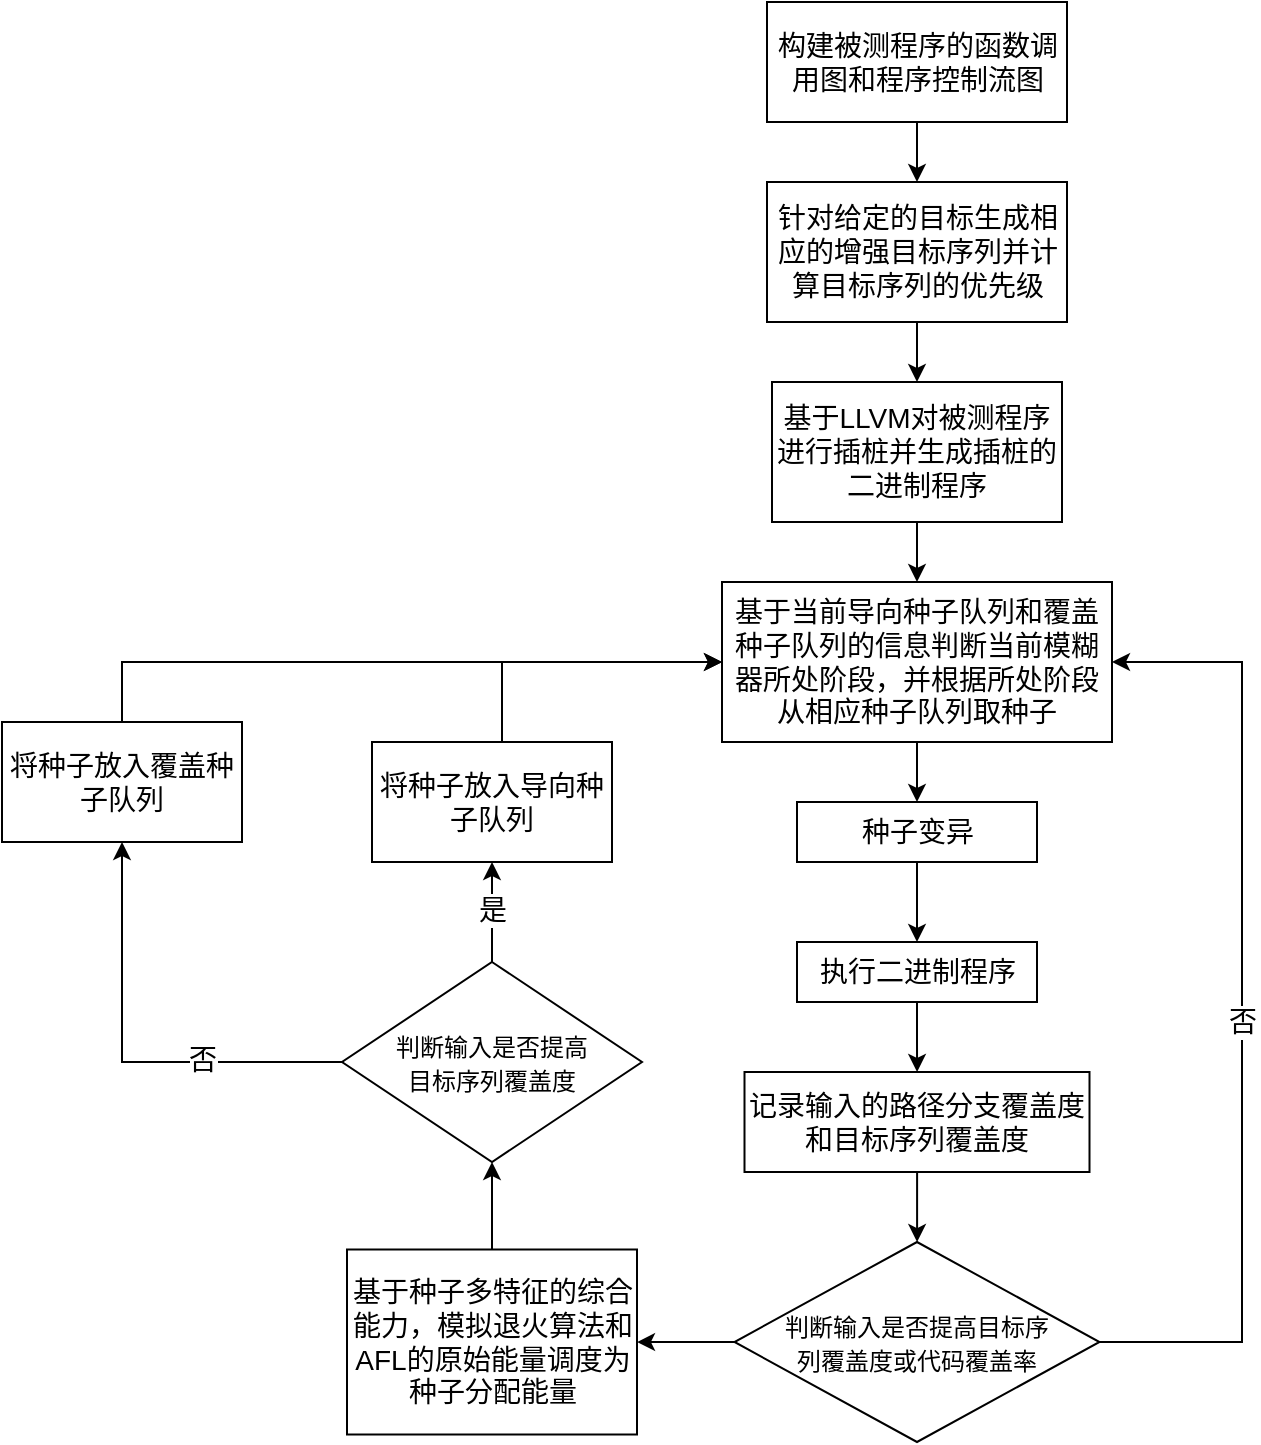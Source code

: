 <mxfile version="15.8.3" type="github">
  <diagram id="C5RBs43oDa-KdzZeNtuy" name="Page-1">
    <mxGraphModel dx="1278" dy="547" grid="1" gridSize="10" guides="1" tooltips="1" connect="1" arrows="1" fold="1" page="1" pageScale="1" pageWidth="827" pageHeight="1169" math="0" shadow="0">
      <root>
        <mxCell id="WIyWlLk6GJQsqaUBKTNV-0" />
        <mxCell id="WIyWlLk6GJQsqaUBKTNV-1" parent="WIyWlLk6GJQsqaUBKTNV-0" />
        <mxCell id="80ifv7xTPTXZvHraHOXA-35" value="" style="edgeStyle=orthogonalEdgeStyle;rounded=0;orthogonalLoop=1;jettySize=auto;html=1;fontSize=14;" parent="WIyWlLk6GJQsqaUBKTNV-1" source="80ifv7xTPTXZvHraHOXA-1" target="80ifv7xTPTXZvHraHOXA-3" edge="1">
          <mxGeometry relative="1" as="geometry" />
        </mxCell>
        <mxCell id="80ifv7xTPTXZvHraHOXA-1" value="构建被测程序的函数调用图和程序控制流图" style="rounded=0;whiteSpace=wrap;html=1;fontSize=14;" parent="WIyWlLk6GJQsqaUBKTNV-1" vertex="1">
          <mxGeometry x="522.5" y="50" width="150" height="60" as="geometry" />
        </mxCell>
        <mxCell id="80ifv7xTPTXZvHraHOXA-36" value="" style="edgeStyle=orthogonalEdgeStyle;rounded=0;orthogonalLoop=1;jettySize=auto;html=1;fontSize=14;" parent="WIyWlLk6GJQsqaUBKTNV-1" source="80ifv7xTPTXZvHraHOXA-3" target="80ifv7xTPTXZvHraHOXA-4" edge="1">
          <mxGeometry relative="1" as="geometry" />
        </mxCell>
        <mxCell id="80ifv7xTPTXZvHraHOXA-3" value="针对给定的目标生成相应的增强目标序列并计算目标序列的优先级" style="rounded=0;whiteSpace=wrap;html=1;fontSize=14;" parent="WIyWlLk6GJQsqaUBKTNV-1" vertex="1">
          <mxGeometry x="522.5" y="140" width="150" height="70" as="geometry" />
        </mxCell>
        <mxCell id="80ifv7xTPTXZvHraHOXA-37" value="" style="edgeStyle=orthogonalEdgeStyle;rounded=0;orthogonalLoop=1;jettySize=auto;html=1;fontSize=14;" parent="WIyWlLk6GJQsqaUBKTNV-1" source="80ifv7xTPTXZvHraHOXA-4" target="80ifv7xTPTXZvHraHOXA-8" edge="1">
          <mxGeometry relative="1" as="geometry" />
        </mxCell>
        <mxCell id="80ifv7xTPTXZvHraHOXA-4" value="基于LLVM对被测程序进行插桩并生成插桩的二进制程序" style="rounded=0;whiteSpace=wrap;html=1;fontSize=14;" parent="WIyWlLk6GJQsqaUBKTNV-1" vertex="1">
          <mxGeometry x="525" y="240" width="145" height="70" as="geometry" />
        </mxCell>
        <mxCell id="80ifv7xTPTXZvHraHOXA-41" value="" style="edgeStyle=orthogonalEdgeStyle;rounded=0;orthogonalLoop=1;jettySize=auto;html=1;fontSize=14;" parent="WIyWlLk6GJQsqaUBKTNV-1" source="80ifv7xTPTXZvHraHOXA-6" target="80ifv7xTPTXZvHraHOXA-11" edge="1">
          <mxGeometry relative="1" as="geometry" />
        </mxCell>
        <mxCell id="80ifv7xTPTXZvHraHOXA-6" value="记录输入的路径分支覆盖度和目标序列覆盖度" style="rounded=0;whiteSpace=wrap;html=1;fontSize=14;" parent="WIyWlLk6GJQsqaUBKTNV-1" vertex="1">
          <mxGeometry x="511.25" y="585" width="172.5" height="50" as="geometry" />
        </mxCell>
        <mxCell id="80ifv7xTPTXZvHraHOXA-38" value="" style="edgeStyle=orthogonalEdgeStyle;rounded=0;orthogonalLoop=1;jettySize=auto;html=1;fontSize=14;entryX=0.5;entryY=0;entryDx=0;entryDy=0;" parent="WIyWlLk6GJQsqaUBKTNV-1" source="80ifv7xTPTXZvHraHOXA-8" target="80ifv7xTPTXZvHraHOXA-9" edge="1">
          <mxGeometry relative="1" as="geometry" />
        </mxCell>
        <mxCell id="80ifv7xTPTXZvHraHOXA-8" value="基于当前导向种子队列和覆盖种子队列的信息判断当前模糊器所处阶段，并根据所处阶段从相应种子队列取种子" style="rounded=0;whiteSpace=wrap;html=1;fontSize=14;" parent="WIyWlLk6GJQsqaUBKTNV-1" vertex="1">
          <mxGeometry x="500" y="340" width="195" height="80" as="geometry" />
        </mxCell>
        <mxCell id="80ifv7xTPTXZvHraHOXA-39" value="" style="edgeStyle=orthogonalEdgeStyle;rounded=0;orthogonalLoop=1;jettySize=auto;html=1;fontSize=14;" parent="WIyWlLk6GJQsqaUBKTNV-1" source="80ifv7xTPTXZvHraHOXA-9" target="80ifv7xTPTXZvHraHOXA-10" edge="1">
          <mxGeometry relative="1" as="geometry" />
        </mxCell>
        <mxCell id="80ifv7xTPTXZvHraHOXA-9" value="种子变异" style="rounded=0;whiteSpace=wrap;html=1;fontSize=14;" parent="WIyWlLk6GJQsqaUBKTNV-1" vertex="1">
          <mxGeometry x="537.5" y="450" width="120" height="30" as="geometry" />
        </mxCell>
        <mxCell id="80ifv7xTPTXZvHraHOXA-40" value="" style="edgeStyle=orthogonalEdgeStyle;rounded=0;orthogonalLoop=1;jettySize=auto;html=1;fontSize=14;" parent="WIyWlLk6GJQsqaUBKTNV-1" source="80ifv7xTPTXZvHraHOXA-10" target="80ifv7xTPTXZvHraHOXA-6" edge="1">
          <mxGeometry relative="1" as="geometry" />
        </mxCell>
        <mxCell id="80ifv7xTPTXZvHraHOXA-10" value="执行二进制程序" style="rounded=0;whiteSpace=wrap;html=1;fontSize=14;" parent="WIyWlLk6GJQsqaUBKTNV-1" vertex="1">
          <mxGeometry x="537.5" y="520" width="120" height="30" as="geometry" />
        </mxCell>
        <mxCell id="80ifv7xTPTXZvHraHOXA-13" style="edgeStyle=orthogonalEdgeStyle;rounded=0;orthogonalLoop=1;jettySize=auto;html=1;fontSize=14;exitX=1;exitY=0.5;exitDx=0;exitDy=0;" parent="WIyWlLk6GJQsqaUBKTNV-1" source="80ifv7xTPTXZvHraHOXA-11" edge="1">
          <mxGeometry relative="1" as="geometry">
            <mxPoint x="695" y="380" as="targetPoint" />
            <Array as="points">
              <mxPoint x="760" y="720" />
              <mxPoint x="760" y="380" />
            </Array>
          </mxGeometry>
        </mxCell>
        <mxCell id="80ifv7xTPTXZvHraHOXA-15" value="否" style="edgeLabel;html=1;align=center;verticalAlign=middle;resizable=0;points=[];fontSize=14;" parent="80ifv7xTPTXZvHraHOXA-13" vertex="1" connectable="0">
          <mxGeometry x="-0.622" y="-1" relative="1" as="geometry">
            <mxPoint x="-1" y="-142" as="offset" />
          </mxGeometry>
        </mxCell>
        <mxCell id="xuo0XvkQwHVUFzEWsE0y-2" value="" style="edgeStyle=orthogonalEdgeStyle;rounded=0;orthogonalLoop=1;jettySize=auto;html=1;" edge="1" parent="WIyWlLk6GJQsqaUBKTNV-1" source="80ifv7xTPTXZvHraHOXA-11" target="80ifv7xTPTXZvHraHOXA-21">
          <mxGeometry relative="1" as="geometry" />
        </mxCell>
        <mxCell id="80ifv7xTPTXZvHraHOXA-11" value="&lt;font style=&quot;font-size: 12px&quot;&gt;判断输入是否提高目标序&lt;br&gt;列覆盖度或代码覆盖率&lt;/font&gt;" style="rhombus;whiteSpace=wrap;html=1;fontSize=14;" parent="WIyWlLk6GJQsqaUBKTNV-1" vertex="1">
          <mxGeometry x="506.25" y="670" width="182.5" height="100" as="geometry" />
        </mxCell>
        <mxCell id="80ifv7xTPTXZvHraHOXA-25" style="edgeStyle=orthogonalEdgeStyle;rounded=0;orthogonalLoop=1;jettySize=auto;html=1;entryX=0.5;entryY=1;entryDx=0;entryDy=0;fontSize=14;" parent="WIyWlLk6GJQsqaUBKTNV-1" source="80ifv7xTPTXZvHraHOXA-16" target="80ifv7xTPTXZvHraHOXA-23" edge="1">
          <mxGeometry relative="1" as="geometry">
            <mxPoint x="200" y="510" as="targetPoint" />
          </mxGeometry>
        </mxCell>
        <mxCell id="80ifv7xTPTXZvHraHOXA-34" value="否" style="edgeLabel;html=1;align=center;verticalAlign=middle;resizable=0;points=[];fontSize=14;" parent="80ifv7xTPTXZvHraHOXA-25" vertex="1" connectable="0">
          <mxGeometry x="-0.36" y="-1" relative="1" as="geometry">
            <mxPoint as="offset" />
          </mxGeometry>
        </mxCell>
        <mxCell id="80ifv7xTPTXZvHraHOXA-31" value="" style="edgeStyle=orthogonalEdgeStyle;rounded=0;orthogonalLoop=1;jettySize=auto;html=1;fontSize=14;entryX=0.5;entryY=1;entryDx=0;entryDy=0;" parent="WIyWlLk6GJQsqaUBKTNV-1" source="80ifv7xTPTXZvHraHOXA-16" target="80ifv7xTPTXZvHraHOXA-24" edge="1">
          <mxGeometry relative="1" as="geometry">
            <Array as="points" />
            <mxPoint x="385" y="530" as="targetPoint" />
          </mxGeometry>
        </mxCell>
        <mxCell id="80ifv7xTPTXZvHraHOXA-33" value="是" style="edgeLabel;html=1;align=center;verticalAlign=middle;resizable=0;points=[];fontSize=14;" parent="80ifv7xTPTXZvHraHOXA-31" vertex="1" connectable="0">
          <mxGeometry x="-0.189" relative="1" as="geometry">
            <mxPoint y="-6" as="offset" />
          </mxGeometry>
        </mxCell>
        <mxCell id="80ifv7xTPTXZvHraHOXA-16" value="&lt;span style=&quot;font-size: 12px&quot;&gt;判断输入是否提高&lt;br&gt;目标序列&lt;/span&gt;&lt;span style=&quot;font-size: 12px&quot;&gt;覆盖度&lt;/span&gt;" style="rhombus;whiteSpace=wrap;html=1;fontSize=14;" parent="WIyWlLk6GJQsqaUBKTNV-1" vertex="1">
          <mxGeometry x="310" y="530" width="150" height="100" as="geometry" />
        </mxCell>
        <mxCell id="xuo0XvkQwHVUFzEWsE0y-3" value="" style="edgeStyle=orthogonalEdgeStyle;rounded=0;orthogonalLoop=1;jettySize=auto;html=1;" edge="1" parent="WIyWlLk6GJQsqaUBKTNV-1" source="80ifv7xTPTXZvHraHOXA-21" target="80ifv7xTPTXZvHraHOXA-16">
          <mxGeometry relative="1" as="geometry" />
        </mxCell>
        <mxCell id="80ifv7xTPTXZvHraHOXA-21" value="&lt;font style=&quot;font-size: 14px&quot;&gt;基于种子多特征的综合能力，模拟退火算法和AFL的原始能量调度为种子分配能量&lt;/font&gt;" style="rounded=0;whiteSpace=wrap;html=1;fontSize=12;" parent="WIyWlLk6GJQsqaUBKTNV-1" vertex="1">
          <mxGeometry x="312.5" y="673.75" width="145" height="92.5" as="geometry" />
        </mxCell>
        <mxCell id="80ifv7xTPTXZvHraHOXA-29" style="edgeStyle=orthogonalEdgeStyle;rounded=0;orthogonalLoop=1;jettySize=auto;html=1;entryX=0;entryY=0.5;entryDx=0;entryDy=0;fontSize=14;" parent="WIyWlLk6GJQsqaUBKTNV-1" source="80ifv7xTPTXZvHraHOXA-23" target="80ifv7xTPTXZvHraHOXA-8" edge="1">
          <mxGeometry relative="1" as="geometry">
            <Array as="points">
              <mxPoint x="200" y="380" />
            </Array>
          </mxGeometry>
        </mxCell>
        <mxCell id="80ifv7xTPTXZvHraHOXA-23" value="将种子放入覆盖种子队列" style="rounded=0;whiteSpace=wrap;html=1;fontSize=14;" parent="WIyWlLk6GJQsqaUBKTNV-1" vertex="1">
          <mxGeometry x="140" y="410" width="120" height="60" as="geometry" />
        </mxCell>
        <mxCell id="80ifv7xTPTXZvHraHOXA-30" style="edgeStyle=orthogonalEdgeStyle;rounded=0;orthogonalLoop=1;jettySize=auto;html=1;entryX=0;entryY=0.5;entryDx=0;entryDy=0;fontSize=14;" parent="WIyWlLk6GJQsqaUBKTNV-1" source="80ifv7xTPTXZvHraHOXA-24" target="80ifv7xTPTXZvHraHOXA-8" edge="1">
          <mxGeometry relative="1" as="geometry">
            <Array as="points">
              <mxPoint x="390" y="380" />
            </Array>
          </mxGeometry>
        </mxCell>
        <mxCell id="80ifv7xTPTXZvHraHOXA-24" value="将种子放入导向种子队列" style="rounded=0;whiteSpace=wrap;html=1;fontSize=14;" parent="WIyWlLk6GJQsqaUBKTNV-1" vertex="1">
          <mxGeometry x="325" y="420" width="120" height="60" as="geometry" />
        </mxCell>
      </root>
    </mxGraphModel>
  </diagram>
</mxfile>
